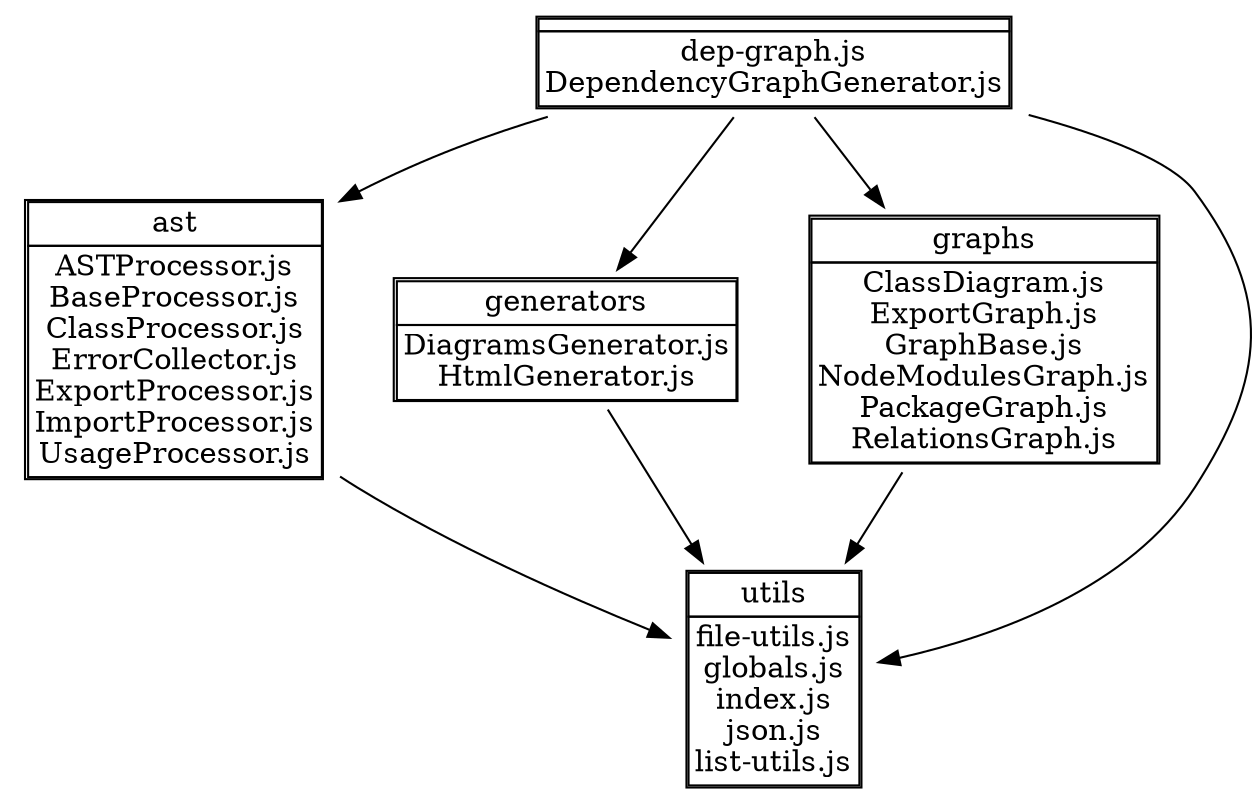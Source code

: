 digraph {label="";
labelloc="t";
""[shape = none, label =<<TABLE cellspacing="0" cellborder="1" align="left">
<TR><TD ALIGN="center" HREF="diagrams.html#" TARGET="_top"></TD></TR>
<TR><TD ALIGN="left">
dep-graph.js<BR/>
DependencyGraphGenerator.js<BR/>
</TD></TR>
</TABLE>>];
"ast"[shape = none, label =<<TABLE cellspacing="0" cellborder="1" align="left">
<TR><TD ALIGN="center" HREF="diagrams.html#ast" TARGET="_top">ast</TD></TR>
<TR><TD ALIGN="left">
ASTProcessor.js<BR/>
BaseProcessor.js<BR/>
ClassProcessor.js<BR/>
ErrorCollector.js<BR/>
ExportProcessor.js<BR/>
ImportProcessor.js<BR/>
UsageProcessor.js<BR/>
</TD></TR>
</TABLE>>];
"generators"[shape = none, label =<<TABLE cellspacing="0" cellborder="1" align="left">
<TR><TD ALIGN="center" HREF="diagrams.html#generators" TARGET="_top">generators</TD></TR>
<TR><TD ALIGN="left">
DiagramsGenerator.js<BR/>
HtmlGenerator.js<BR/>
</TD></TR>
</TABLE>>];
"graphs"[shape = none, label =<<TABLE cellspacing="0" cellborder="1" align="left">
<TR><TD ALIGN="center" HREF="diagrams.html#graphs" TARGET="_top">graphs</TD></TR>
<TR><TD ALIGN="left">
ClassDiagram.js<BR/>
ExportGraph.js<BR/>
GraphBase.js<BR/>
NodeModulesGraph.js<BR/>
PackageGraph.js<BR/>
RelationsGraph.js<BR/>
</TD></TR>
</TABLE>>];
"utils"[shape = none, label =<<TABLE cellspacing="0" cellborder="1" align="left">
<TR><TD ALIGN="center" HREF="diagrams.html#utils" TARGET="_top">utils</TD></TR>
<TR><TD ALIGN="left">
file-utils.js<BR/>
globals.js<BR/>
index.js<BR/>
json.js<BR/>
list-utils.js<BR/>
</TD></TR>
</TABLE>>];
""->"ast";
""->"generators";
""->"utils";
""->"graphs";
"ast"->"utils";
"generators"->"utils";
"graphs"->"utils";
}
